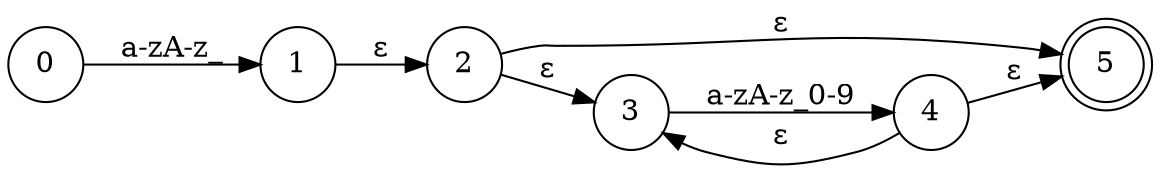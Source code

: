 digraph thompson_nfa_c_identifier {
 rankdir=LR;
 node [shape = doublecircle]; 5;
 node [shape = circle];
 0 -> 1 [ label = "a-zA-z_" ]; 
 1 -> 2 [ label = "ε" ]; 
 2 -> 3 [ label = "ε" ]; 
 3 -> 4 [ label = "a-zA-z_0-9" ]; 
 4 -> 3 [ label = "ε" ]; 
 4 -> 5 [ label = "ε" ]; 
 2 -> 5 [ label = "ε" ]; 
}
